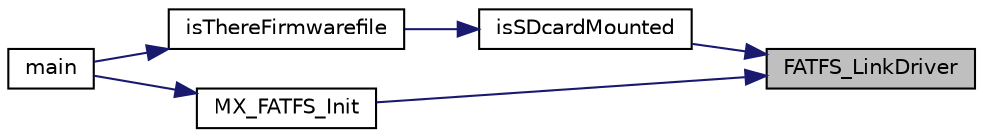 digraph "FATFS_LinkDriver"
{
 // LATEX_PDF_SIZE
  edge [fontname="Helvetica",fontsize="10",labelfontname="Helvetica",labelfontsize="10"];
  node [fontname="Helvetica",fontsize="10",shape=record];
  rankdir="RL";
  Node1 [label="FATFS_LinkDriver",height=0.2,width=0.4,color="black", fillcolor="grey75", style="filled", fontcolor="black",tooltip="Links a compatible diskio driver and increments the number of active linked drivers."];
  Node1 -> Node2 [dir="back",color="midnightblue",fontsize="10",style="solid",fontname="Helvetica"];
  Node2 [label="isSDcardMounted",height=0.2,width=0.4,color="black", fillcolor="white", style="filled",URL="$bootloader_main_8c.html#ab9d6015915e86857d061d4f4e3a034c1",tooltip=" "];
  Node2 -> Node3 [dir="back",color="midnightblue",fontsize="10",style="solid",fontname="Helvetica"];
  Node3 [label="isThereFirmwarefile",height=0.2,width=0.4,color="black", fillcolor="white", style="filled",URL="$bootloader_main_8h.html#a00dc442d16eb0c90dd198e8808879454",tooltip=" "];
  Node3 -> Node4 [dir="back",color="midnightblue",fontsize="10",style="solid",fontname="Helvetica"];
  Node4 [label="main",height=0.2,width=0.4,color="black", fillcolor="white", style="filled",URL="$main_8c.html#a840291bc02cba5474a4cb46a9b9566fe",tooltip="The application entry point."];
  Node1 -> Node5 [dir="back",color="midnightblue",fontsize="10",style="solid",fontname="Helvetica"];
  Node5 [label="MX_FATFS_Init",height=0.2,width=0.4,color="black", fillcolor="white", style="filled",URL="$fatfs_8c.html#a3712bd1d3043334cf9343acc30bd2604",tooltip=" "];
  Node5 -> Node4 [dir="back",color="midnightblue",fontsize="10",style="solid",fontname="Helvetica"];
}
